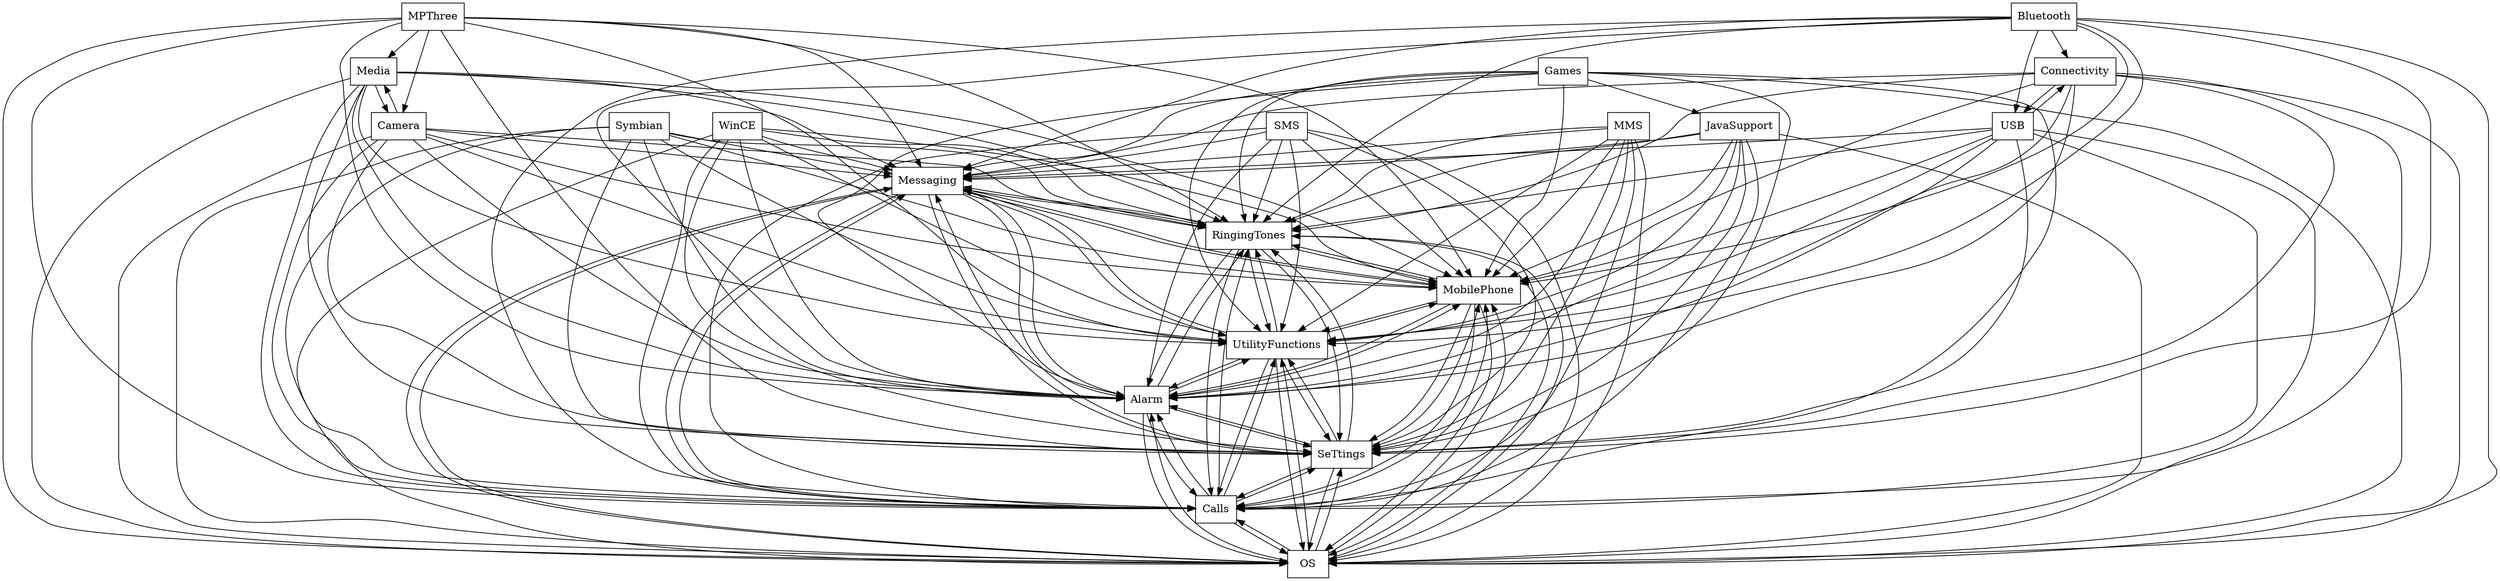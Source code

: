 digraph{
graph [rankdir=TB];
node [shape=box];
edge [arrowhead=normal];
0[label="Messaging",]
1[label="JavaSupport",]
2[label="Media",]
3[label="RingingTones",]
4[label="Camera",]
5[label="Bluetooth",]
6[label="MPThree",]
7[label="OS",]
8[label="Calls",]
9[label="Connectivity",]
10[label="SeTtings",]
11[label="WinCE",]
12[label="Alarm",]
13[label="UtilityFunctions",]
14[label="Symbian",]
15[label="USB",]
16[label="Games",]
17[label="MobilePhone",]
18[label="SMS",]
19[label="MMS",]
0->3[label="",]
0->7[label="",]
0->8[label="",]
0->10[label="",]
0->12[label="",]
0->13[label="",]
0->17[label="",]
1->0[label="",]
1->3[label="",]
1->7[label="",]
1->8[label="",]
1->10[label="",]
1->12[label="",]
1->13[label="",]
1->17[label="",]
2->0[label="",]
2->3[label="",]
2->4[label="",]
2->7[label="",]
2->8[label="",]
2->10[label="",]
2->12[label="",]
2->13[label="",]
2->17[label="",]
3->0[label="",]
3->7[label="",]
3->8[label="",]
3->10[label="",]
3->12[label="",]
3->13[label="",]
3->17[label="",]
4->0[label="",]
4->2[label="",]
4->3[label="",]
4->7[label="",]
4->8[label="",]
4->10[label="",]
4->12[label="",]
4->13[label="",]
4->17[label="",]
5->0[label="",]
5->3[label="",]
5->7[label="",]
5->8[label="",]
5->9[label="",]
5->10[label="",]
5->12[label="",]
5->13[label="",]
5->15[label="",]
5->17[label="",]
6->0[label="",]
6->2[label="",]
6->3[label="",]
6->4[label="",]
6->7[label="",]
6->8[label="",]
6->10[label="",]
6->12[label="",]
6->13[label="",]
6->17[label="",]
7->0[label="",]
7->3[label="",]
7->8[label="",]
7->10[label="",]
7->12[label="",]
7->13[label="",]
7->17[label="",]
8->0[label="",]
8->3[label="",]
8->7[label="",]
8->10[label="",]
8->12[label="",]
8->13[label="",]
8->17[label="",]
9->0[label="",]
9->3[label="",]
9->7[label="",]
9->8[label="",]
9->10[label="",]
9->12[label="",]
9->13[label="",]
9->15[label="",]
9->17[label="",]
10->0[label="",]
10->3[label="",]
10->7[label="",]
10->8[label="",]
10->12[label="",]
10->13[label="",]
10->17[label="",]
11->0[label="",]
11->3[label="",]
11->7[label="",]
11->8[label="",]
11->10[label="",]
11->12[label="",]
11->13[label="",]
11->17[label="",]
12->0[label="",]
12->3[label="",]
12->7[label="",]
12->8[label="",]
12->10[label="",]
12->13[label="",]
12->17[label="",]
13->0[label="",]
13->3[label="",]
13->7[label="",]
13->8[label="",]
13->10[label="",]
13->12[label="",]
13->17[label="",]
14->0[label="",]
14->3[label="",]
14->7[label="",]
14->8[label="",]
14->10[label="",]
14->12[label="",]
14->13[label="",]
14->17[label="",]
15->0[label="",]
15->3[label="",]
15->7[label="",]
15->8[label="",]
15->9[label="",]
15->10[label="",]
15->12[label="",]
15->13[label="",]
15->17[label="",]
16->0[label="",]
16->1[label="",]
16->3[label="",]
16->7[label="",]
16->8[label="",]
16->10[label="",]
16->12[label="",]
16->13[label="",]
16->17[label="",]
17->0[label="",]
17->3[label="",]
17->7[label="",]
17->8[label="",]
17->10[label="",]
17->12[label="",]
17->13[label="",]
18->0[label="",]
18->3[label="",]
18->7[label="",]
18->8[label="",]
18->10[label="",]
18->12[label="",]
18->13[label="",]
18->17[label="",]
19->0[label="",]
19->3[label="",]
19->7[label="",]
19->8[label="",]
19->10[label="",]
19->12[label="",]
19->13[label="",]
19->17[label="",]
}
